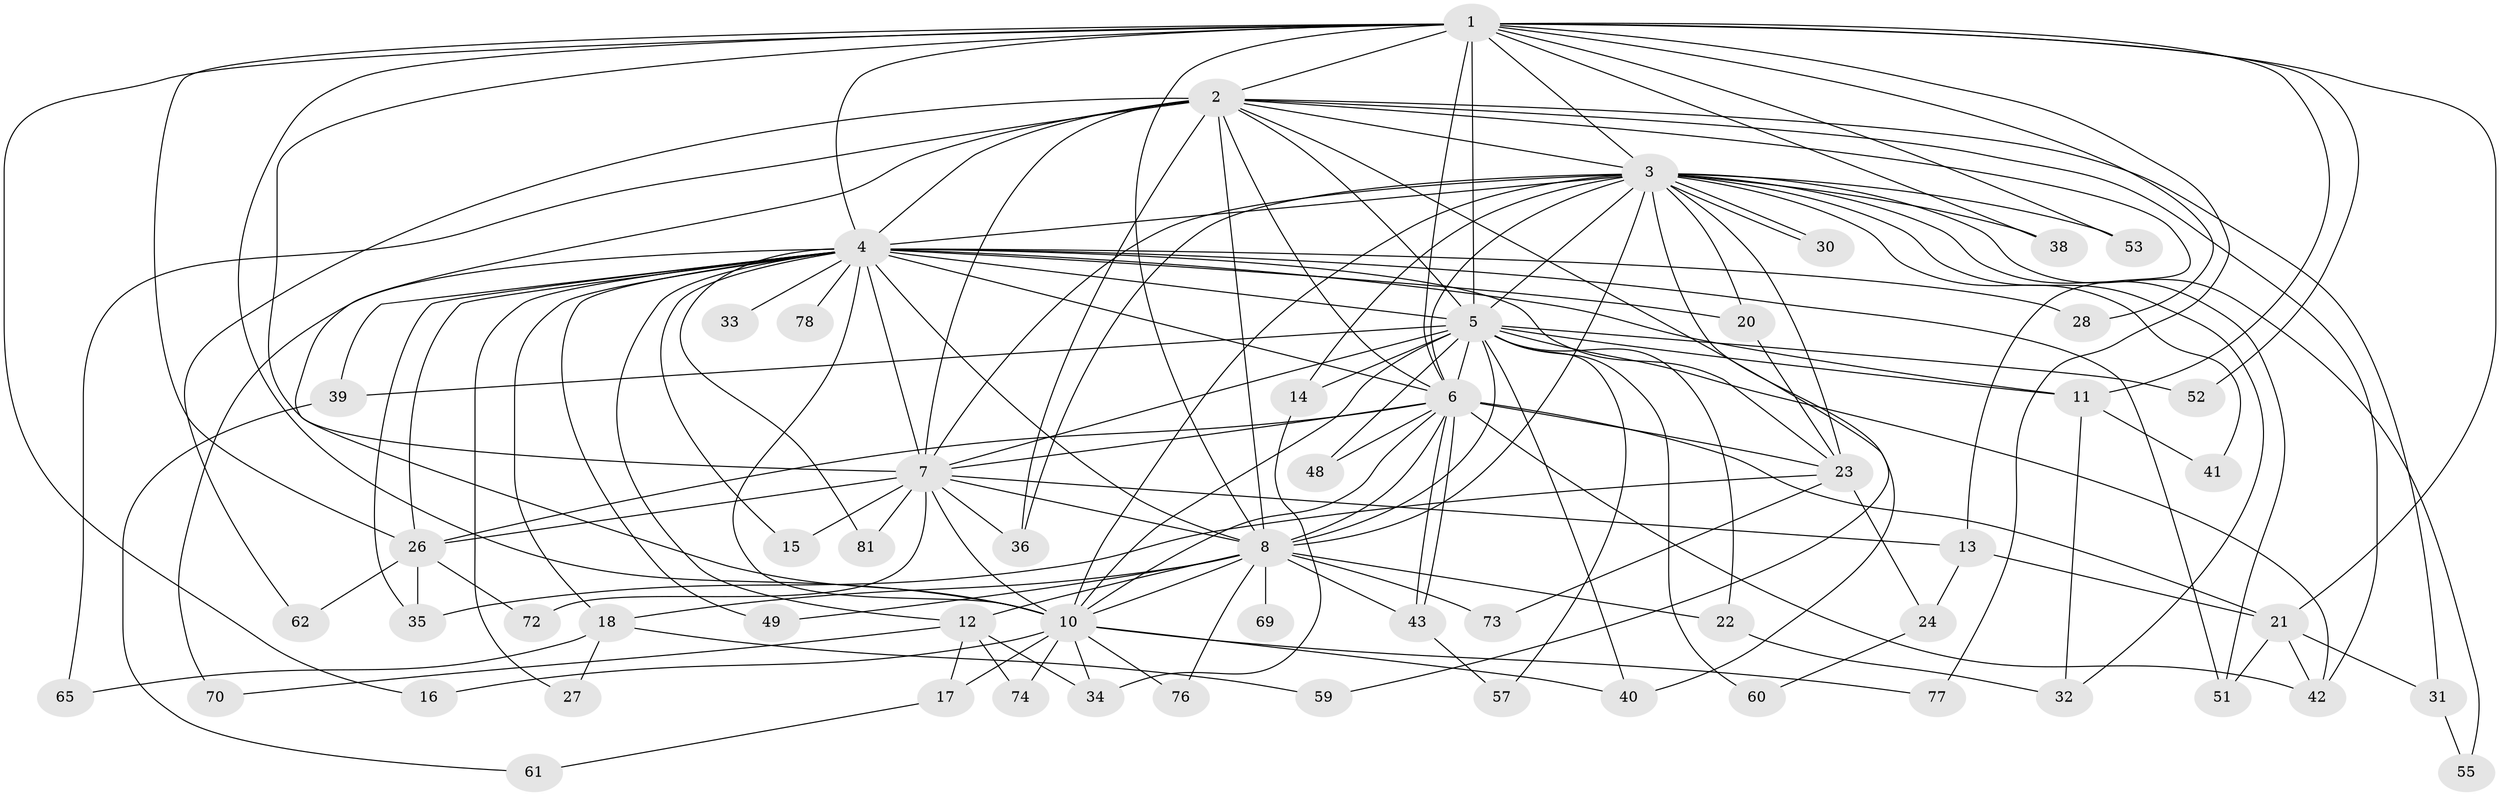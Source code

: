 // Generated by graph-tools (version 1.1) at 2025/23/03/03/25 07:23:43]
// undirected, 59 vertices, 148 edges
graph export_dot {
graph [start="1"]
  node [color=gray90,style=filled];
  1 [super="+29"];
  2 [super="+82"];
  3 [super="+79"];
  4 [super="+9"];
  5 [super="+44"];
  6 [super="+75"];
  7 [super="+19"];
  8 [super="+45"];
  10 [super="+63"];
  11 [super="+37"];
  12;
  13;
  14;
  15 [super="+50"];
  16;
  17;
  18 [super="+25"];
  20;
  21 [super="+66"];
  22;
  23 [super="+80"];
  24 [super="+58"];
  26 [super="+71"];
  27;
  28;
  30;
  31;
  32 [super="+64"];
  33;
  34 [super="+46"];
  35 [super="+56"];
  36 [super="+68"];
  38;
  39;
  40;
  41;
  42 [super="+54"];
  43 [super="+47"];
  48;
  49;
  51 [super="+67"];
  52;
  53;
  55;
  57;
  59;
  60;
  61;
  62;
  65;
  69;
  70;
  72;
  73;
  74;
  76;
  77;
  78;
  81;
  1 -- 2;
  1 -- 3;
  1 -- 4 [weight=2];
  1 -- 5;
  1 -- 6;
  1 -- 7;
  1 -- 8;
  1 -- 10;
  1 -- 16;
  1 -- 21;
  1 -- 28;
  1 -- 38;
  1 -- 52;
  1 -- 53;
  1 -- 77;
  1 -- 26;
  1 -- 11;
  2 -- 3;
  2 -- 4 [weight=2];
  2 -- 5;
  2 -- 6;
  2 -- 7;
  2 -- 8;
  2 -- 10;
  2 -- 13;
  2 -- 31;
  2 -- 36;
  2 -- 40;
  2 -- 62;
  2 -- 65;
  2 -- 42;
  3 -- 4 [weight=2];
  3 -- 5;
  3 -- 6;
  3 -- 7;
  3 -- 8 [weight=2];
  3 -- 10;
  3 -- 14;
  3 -- 20;
  3 -- 30;
  3 -- 30;
  3 -- 32;
  3 -- 36;
  3 -- 38;
  3 -- 41;
  3 -- 51;
  3 -- 53;
  3 -- 55;
  3 -- 59;
  3 -- 23;
  4 -- 5 [weight=2];
  4 -- 6 [weight=2];
  4 -- 7 [weight=2];
  4 -- 8 [weight=2];
  4 -- 10 [weight=2];
  4 -- 12;
  4 -- 15 [weight=2];
  4 -- 18 [weight=2];
  4 -- 20;
  4 -- 27;
  4 -- 28;
  4 -- 33 [weight=2];
  4 -- 39;
  4 -- 35;
  4 -- 70;
  4 -- 11;
  4 -- 78;
  4 -- 49;
  4 -- 81;
  4 -- 23;
  4 -- 26;
  4 -- 51;
  5 -- 6;
  5 -- 7 [weight=2];
  5 -- 8;
  5 -- 10;
  5 -- 11;
  5 -- 14;
  5 -- 22;
  5 -- 39;
  5 -- 40;
  5 -- 42;
  5 -- 48;
  5 -- 52;
  5 -- 57;
  5 -- 60;
  6 -- 7 [weight=2];
  6 -- 8;
  6 -- 10;
  6 -- 21;
  6 -- 23;
  6 -- 42;
  6 -- 43;
  6 -- 43;
  6 -- 48;
  6 -- 26;
  7 -- 8 [weight=2];
  7 -- 10;
  7 -- 13;
  7 -- 15;
  7 -- 72;
  7 -- 81;
  7 -- 26;
  7 -- 36;
  8 -- 10;
  8 -- 12;
  8 -- 18;
  8 -- 22;
  8 -- 49;
  8 -- 69 [weight=2];
  8 -- 73;
  8 -- 76;
  8 -- 43;
  10 -- 16;
  10 -- 17;
  10 -- 74;
  10 -- 76;
  10 -- 40;
  10 -- 77;
  10 -- 34;
  11 -- 41;
  11 -- 32;
  12 -- 17;
  12 -- 34;
  12 -- 70;
  12 -- 74;
  13 -- 24;
  13 -- 21;
  14 -- 34;
  17 -- 61;
  18 -- 59;
  18 -- 65;
  18 -- 27;
  20 -- 23;
  21 -- 31;
  21 -- 51;
  21 -- 42;
  22 -- 32;
  23 -- 24 [weight=2];
  23 -- 73;
  23 -- 35;
  24 -- 60;
  26 -- 35;
  26 -- 62;
  26 -- 72;
  31 -- 55;
  39 -- 61;
  43 -- 57;
}
